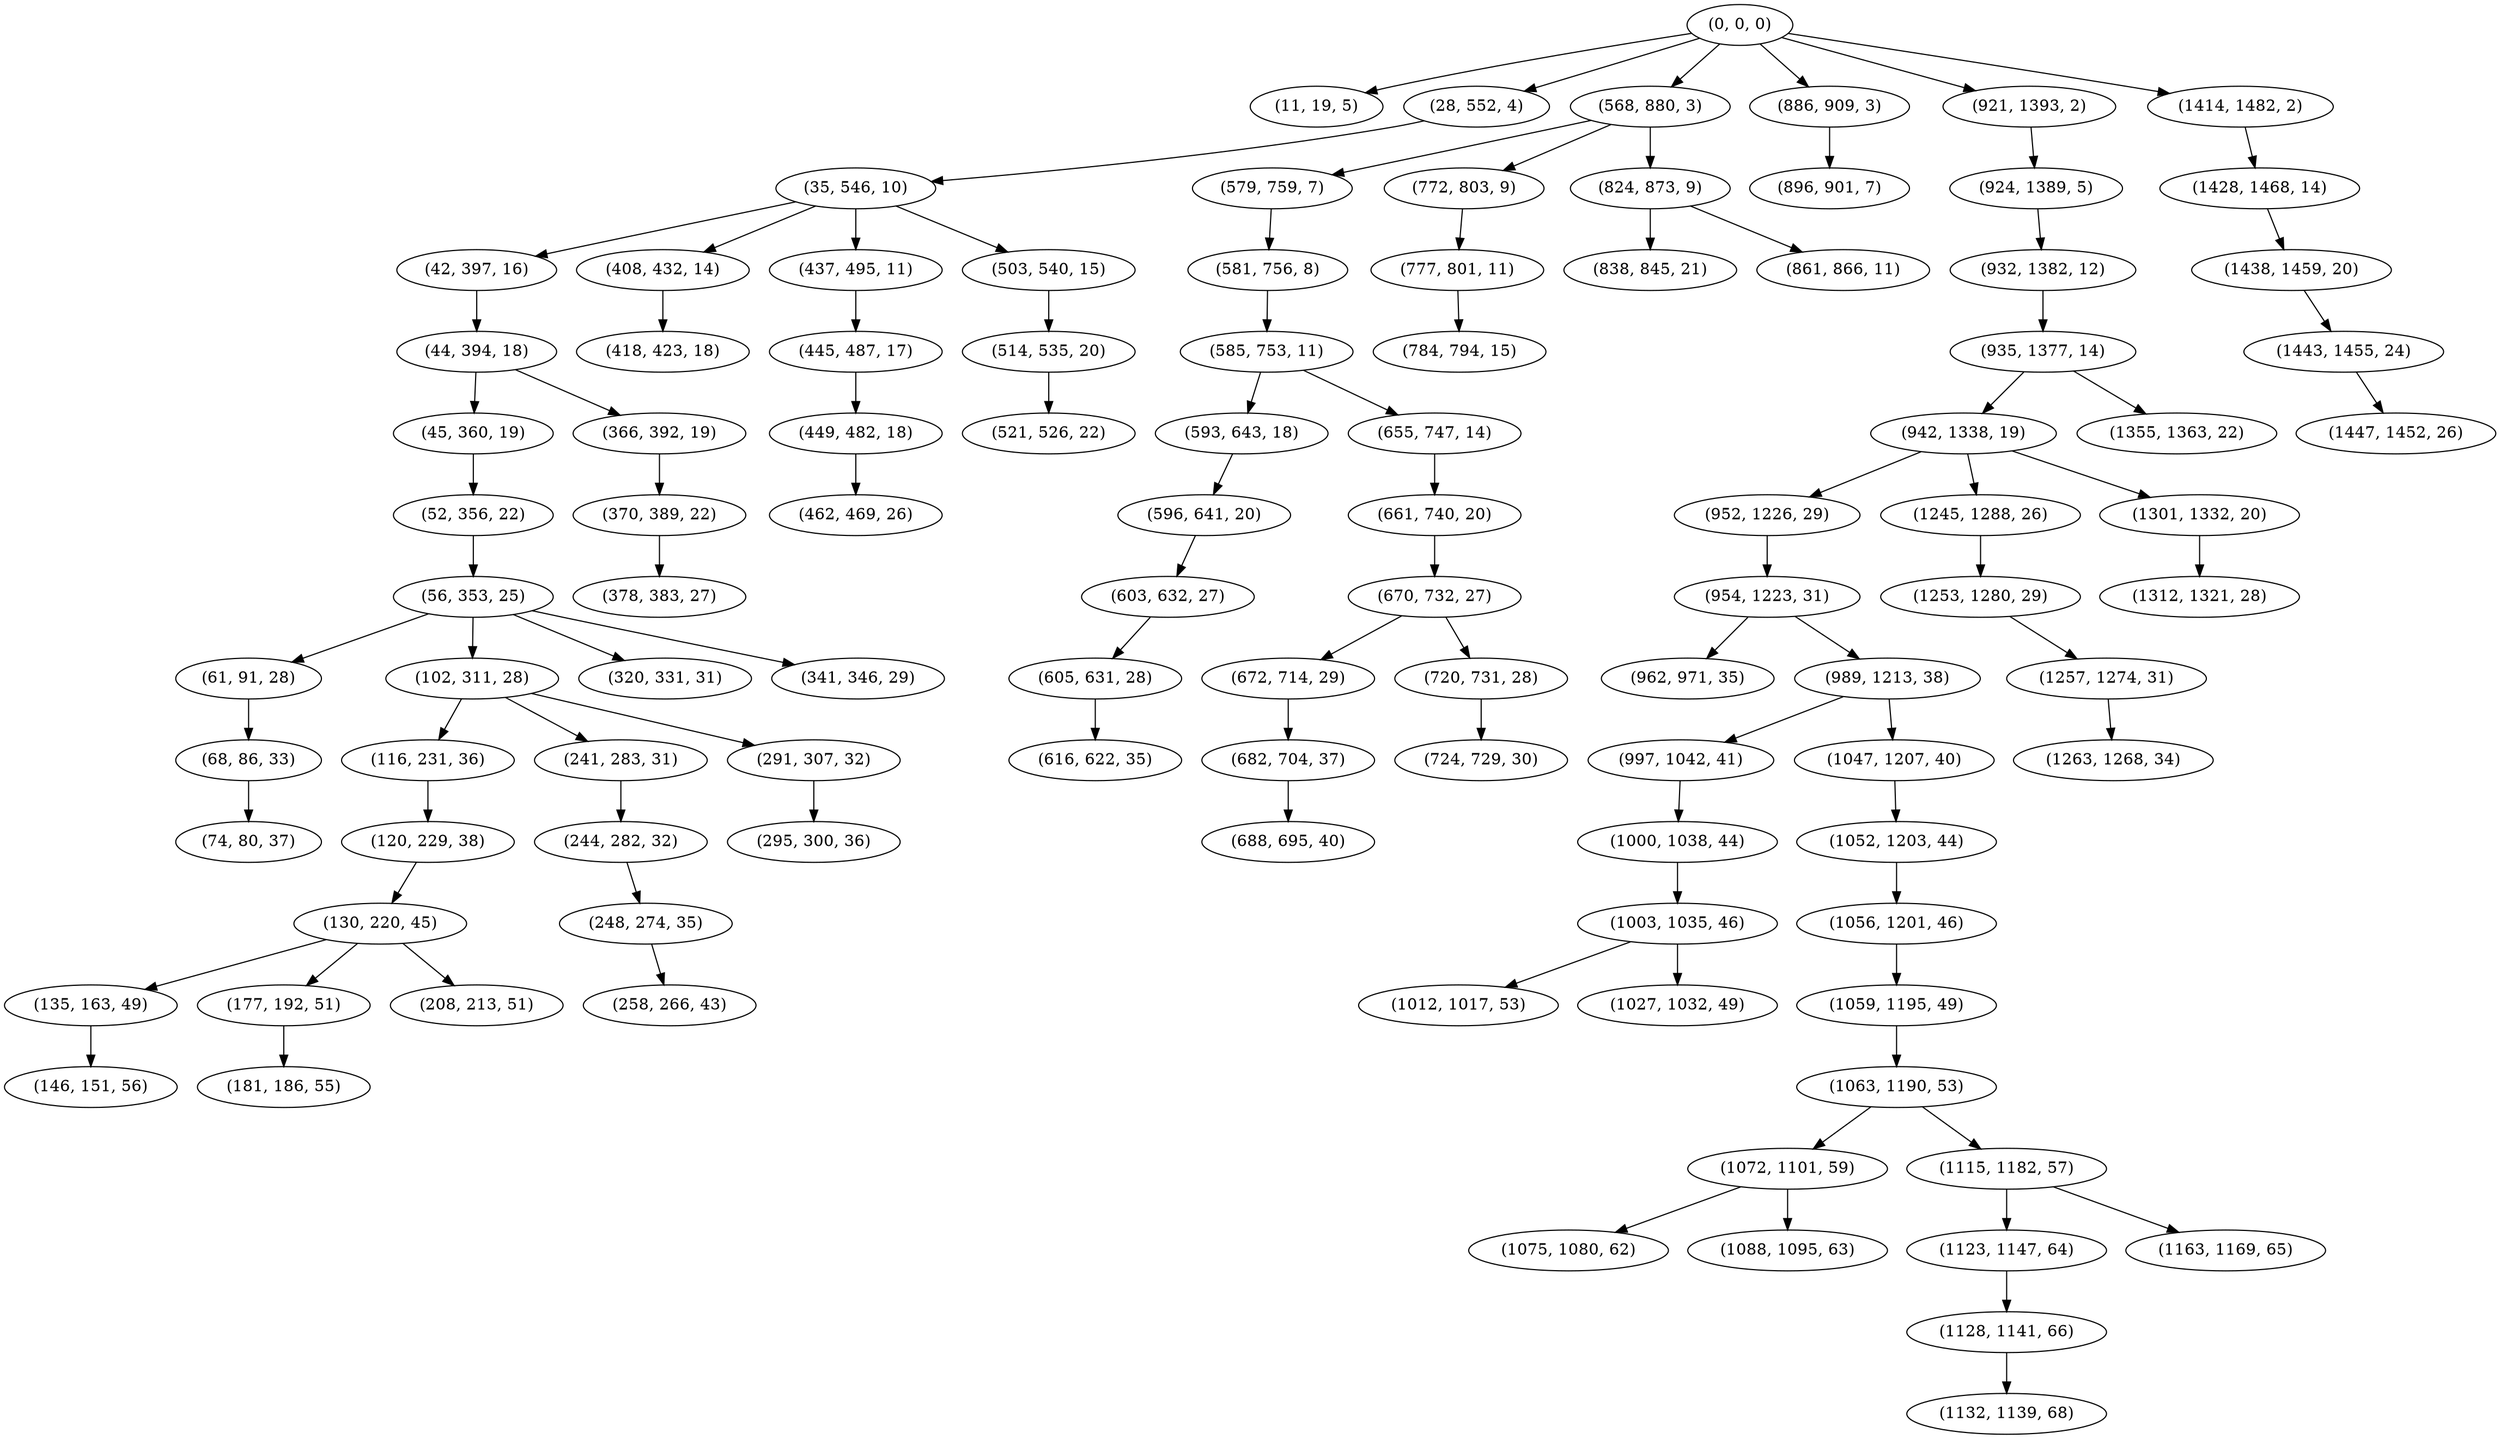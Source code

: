 digraph tree {
    "(0, 0, 0)";
    "(11, 19, 5)";
    "(28, 552, 4)";
    "(35, 546, 10)";
    "(42, 397, 16)";
    "(44, 394, 18)";
    "(45, 360, 19)";
    "(52, 356, 22)";
    "(56, 353, 25)";
    "(61, 91, 28)";
    "(68, 86, 33)";
    "(74, 80, 37)";
    "(102, 311, 28)";
    "(116, 231, 36)";
    "(120, 229, 38)";
    "(130, 220, 45)";
    "(135, 163, 49)";
    "(146, 151, 56)";
    "(177, 192, 51)";
    "(181, 186, 55)";
    "(208, 213, 51)";
    "(241, 283, 31)";
    "(244, 282, 32)";
    "(248, 274, 35)";
    "(258, 266, 43)";
    "(291, 307, 32)";
    "(295, 300, 36)";
    "(320, 331, 31)";
    "(341, 346, 29)";
    "(366, 392, 19)";
    "(370, 389, 22)";
    "(378, 383, 27)";
    "(408, 432, 14)";
    "(418, 423, 18)";
    "(437, 495, 11)";
    "(445, 487, 17)";
    "(449, 482, 18)";
    "(462, 469, 26)";
    "(503, 540, 15)";
    "(514, 535, 20)";
    "(521, 526, 22)";
    "(568, 880, 3)";
    "(579, 759, 7)";
    "(581, 756, 8)";
    "(585, 753, 11)";
    "(593, 643, 18)";
    "(596, 641, 20)";
    "(603, 632, 27)";
    "(605, 631, 28)";
    "(616, 622, 35)";
    "(655, 747, 14)";
    "(661, 740, 20)";
    "(670, 732, 27)";
    "(672, 714, 29)";
    "(682, 704, 37)";
    "(688, 695, 40)";
    "(720, 731, 28)";
    "(724, 729, 30)";
    "(772, 803, 9)";
    "(777, 801, 11)";
    "(784, 794, 15)";
    "(824, 873, 9)";
    "(838, 845, 21)";
    "(861, 866, 11)";
    "(886, 909, 3)";
    "(896, 901, 7)";
    "(921, 1393, 2)";
    "(924, 1389, 5)";
    "(932, 1382, 12)";
    "(935, 1377, 14)";
    "(942, 1338, 19)";
    "(952, 1226, 29)";
    "(954, 1223, 31)";
    "(962, 971, 35)";
    "(989, 1213, 38)";
    "(997, 1042, 41)";
    "(1000, 1038, 44)";
    "(1003, 1035, 46)";
    "(1012, 1017, 53)";
    "(1027, 1032, 49)";
    "(1047, 1207, 40)";
    "(1052, 1203, 44)";
    "(1056, 1201, 46)";
    "(1059, 1195, 49)";
    "(1063, 1190, 53)";
    "(1072, 1101, 59)";
    "(1075, 1080, 62)";
    "(1088, 1095, 63)";
    "(1115, 1182, 57)";
    "(1123, 1147, 64)";
    "(1128, 1141, 66)";
    "(1132, 1139, 68)";
    "(1163, 1169, 65)";
    "(1245, 1288, 26)";
    "(1253, 1280, 29)";
    "(1257, 1274, 31)";
    "(1263, 1268, 34)";
    "(1301, 1332, 20)";
    "(1312, 1321, 28)";
    "(1355, 1363, 22)";
    "(1414, 1482, 2)";
    "(1428, 1468, 14)";
    "(1438, 1459, 20)";
    "(1443, 1455, 24)";
    "(1447, 1452, 26)";
    "(0, 0, 0)" -> "(11, 19, 5)";
    "(0, 0, 0)" -> "(28, 552, 4)";
    "(0, 0, 0)" -> "(568, 880, 3)";
    "(0, 0, 0)" -> "(886, 909, 3)";
    "(0, 0, 0)" -> "(921, 1393, 2)";
    "(0, 0, 0)" -> "(1414, 1482, 2)";
    "(28, 552, 4)" -> "(35, 546, 10)";
    "(35, 546, 10)" -> "(42, 397, 16)";
    "(35, 546, 10)" -> "(408, 432, 14)";
    "(35, 546, 10)" -> "(437, 495, 11)";
    "(35, 546, 10)" -> "(503, 540, 15)";
    "(42, 397, 16)" -> "(44, 394, 18)";
    "(44, 394, 18)" -> "(45, 360, 19)";
    "(44, 394, 18)" -> "(366, 392, 19)";
    "(45, 360, 19)" -> "(52, 356, 22)";
    "(52, 356, 22)" -> "(56, 353, 25)";
    "(56, 353, 25)" -> "(61, 91, 28)";
    "(56, 353, 25)" -> "(102, 311, 28)";
    "(56, 353, 25)" -> "(320, 331, 31)";
    "(56, 353, 25)" -> "(341, 346, 29)";
    "(61, 91, 28)" -> "(68, 86, 33)";
    "(68, 86, 33)" -> "(74, 80, 37)";
    "(102, 311, 28)" -> "(116, 231, 36)";
    "(102, 311, 28)" -> "(241, 283, 31)";
    "(102, 311, 28)" -> "(291, 307, 32)";
    "(116, 231, 36)" -> "(120, 229, 38)";
    "(120, 229, 38)" -> "(130, 220, 45)";
    "(130, 220, 45)" -> "(135, 163, 49)";
    "(130, 220, 45)" -> "(177, 192, 51)";
    "(130, 220, 45)" -> "(208, 213, 51)";
    "(135, 163, 49)" -> "(146, 151, 56)";
    "(177, 192, 51)" -> "(181, 186, 55)";
    "(241, 283, 31)" -> "(244, 282, 32)";
    "(244, 282, 32)" -> "(248, 274, 35)";
    "(248, 274, 35)" -> "(258, 266, 43)";
    "(291, 307, 32)" -> "(295, 300, 36)";
    "(366, 392, 19)" -> "(370, 389, 22)";
    "(370, 389, 22)" -> "(378, 383, 27)";
    "(408, 432, 14)" -> "(418, 423, 18)";
    "(437, 495, 11)" -> "(445, 487, 17)";
    "(445, 487, 17)" -> "(449, 482, 18)";
    "(449, 482, 18)" -> "(462, 469, 26)";
    "(503, 540, 15)" -> "(514, 535, 20)";
    "(514, 535, 20)" -> "(521, 526, 22)";
    "(568, 880, 3)" -> "(579, 759, 7)";
    "(568, 880, 3)" -> "(772, 803, 9)";
    "(568, 880, 3)" -> "(824, 873, 9)";
    "(579, 759, 7)" -> "(581, 756, 8)";
    "(581, 756, 8)" -> "(585, 753, 11)";
    "(585, 753, 11)" -> "(593, 643, 18)";
    "(585, 753, 11)" -> "(655, 747, 14)";
    "(593, 643, 18)" -> "(596, 641, 20)";
    "(596, 641, 20)" -> "(603, 632, 27)";
    "(603, 632, 27)" -> "(605, 631, 28)";
    "(605, 631, 28)" -> "(616, 622, 35)";
    "(655, 747, 14)" -> "(661, 740, 20)";
    "(661, 740, 20)" -> "(670, 732, 27)";
    "(670, 732, 27)" -> "(672, 714, 29)";
    "(670, 732, 27)" -> "(720, 731, 28)";
    "(672, 714, 29)" -> "(682, 704, 37)";
    "(682, 704, 37)" -> "(688, 695, 40)";
    "(720, 731, 28)" -> "(724, 729, 30)";
    "(772, 803, 9)" -> "(777, 801, 11)";
    "(777, 801, 11)" -> "(784, 794, 15)";
    "(824, 873, 9)" -> "(838, 845, 21)";
    "(824, 873, 9)" -> "(861, 866, 11)";
    "(886, 909, 3)" -> "(896, 901, 7)";
    "(921, 1393, 2)" -> "(924, 1389, 5)";
    "(924, 1389, 5)" -> "(932, 1382, 12)";
    "(932, 1382, 12)" -> "(935, 1377, 14)";
    "(935, 1377, 14)" -> "(942, 1338, 19)";
    "(935, 1377, 14)" -> "(1355, 1363, 22)";
    "(942, 1338, 19)" -> "(952, 1226, 29)";
    "(942, 1338, 19)" -> "(1245, 1288, 26)";
    "(942, 1338, 19)" -> "(1301, 1332, 20)";
    "(952, 1226, 29)" -> "(954, 1223, 31)";
    "(954, 1223, 31)" -> "(962, 971, 35)";
    "(954, 1223, 31)" -> "(989, 1213, 38)";
    "(989, 1213, 38)" -> "(997, 1042, 41)";
    "(989, 1213, 38)" -> "(1047, 1207, 40)";
    "(997, 1042, 41)" -> "(1000, 1038, 44)";
    "(1000, 1038, 44)" -> "(1003, 1035, 46)";
    "(1003, 1035, 46)" -> "(1012, 1017, 53)";
    "(1003, 1035, 46)" -> "(1027, 1032, 49)";
    "(1047, 1207, 40)" -> "(1052, 1203, 44)";
    "(1052, 1203, 44)" -> "(1056, 1201, 46)";
    "(1056, 1201, 46)" -> "(1059, 1195, 49)";
    "(1059, 1195, 49)" -> "(1063, 1190, 53)";
    "(1063, 1190, 53)" -> "(1072, 1101, 59)";
    "(1063, 1190, 53)" -> "(1115, 1182, 57)";
    "(1072, 1101, 59)" -> "(1075, 1080, 62)";
    "(1072, 1101, 59)" -> "(1088, 1095, 63)";
    "(1115, 1182, 57)" -> "(1123, 1147, 64)";
    "(1115, 1182, 57)" -> "(1163, 1169, 65)";
    "(1123, 1147, 64)" -> "(1128, 1141, 66)";
    "(1128, 1141, 66)" -> "(1132, 1139, 68)";
    "(1245, 1288, 26)" -> "(1253, 1280, 29)";
    "(1253, 1280, 29)" -> "(1257, 1274, 31)";
    "(1257, 1274, 31)" -> "(1263, 1268, 34)";
    "(1301, 1332, 20)" -> "(1312, 1321, 28)";
    "(1414, 1482, 2)" -> "(1428, 1468, 14)";
    "(1428, 1468, 14)" -> "(1438, 1459, 20)";
    "(1438, 1459, 20)" -> "(1443, 1455, 24)";
    "(1443, 1455, 24)" -> "(1447, 1452, 26)";
}
